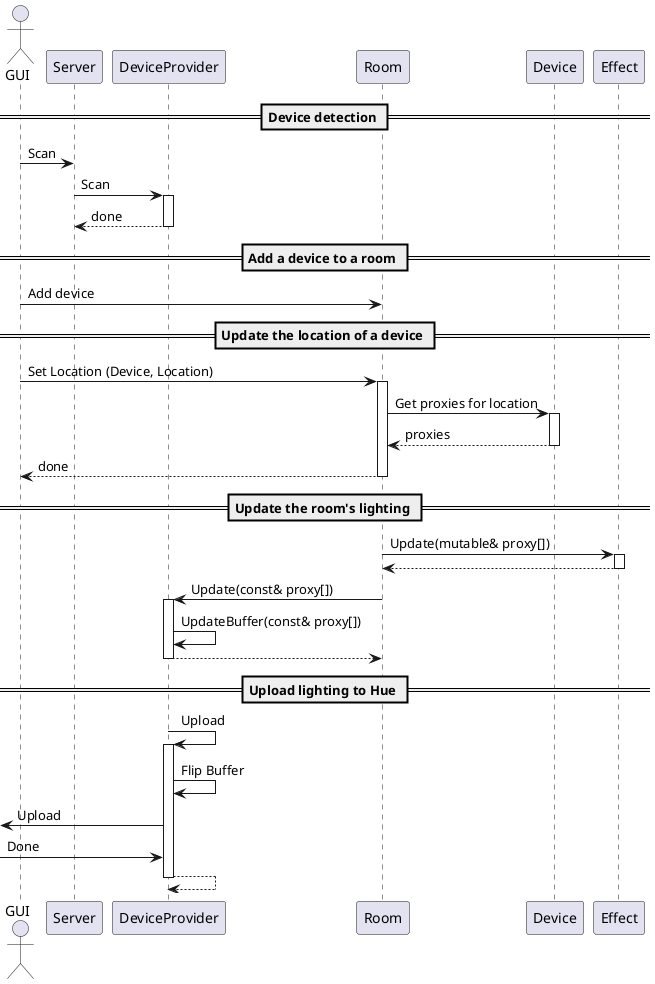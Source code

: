 @startuml

actor GUI

== Device detection ==
GUI -> Server : Scan
Server -> DeviceProvider : Scan
activate DeviceProvider
return done
deactivate DeviceProvider

== Add a device to a room ==

GUI -> Room : Add device

== Update the location of a device ==

GUI -> Room : Set Location (Device, Location)
activate Room
Room -> Device : Get proxies for location
activate Device
return proxies
return done

== Update the room's lighting ==

Room -> Effect : Update(mutable& proxy[])
activate Effect
return
Room -> DeviceProvider : Update(const& proxy[])
activate DeviceProvider
DeviceProvider -> DeviceProvider : UpdateBuffer(const& proxy[])
return

== Upload lighting to Hue ==

DeviceProvider -> DeviceProvider : Upload
activate DeviceProvider
DeviceProvider -> DeviceProvider : Flip Buffer
DeviceProvider ->[ : Upload
[-> DeviceProvider : Done
return

@enduml
